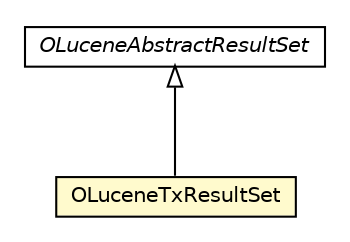 #!/usr/local/bin/dot
#
# Class diagram 
# Generated by UMLGraph version R5_6-24-gf6e263 (http://www.umlgraph.org/)
#

digraph G {
	edge [fontname="Helvetica",fontsize=10,labelfontname="Helvetica",labelfontsize=10];
	node [fontname="Helvetica",fontsize=10,shape=plaintext];
	nodesep=0.25;
	ranksep=0.5;
	// com.orientechnologies.lucene.collections.OLuceneAbstractResultSet
	c2442595 [label=<<table title="com.orientechnologies.lucene.collections.OLuceneAbstractResultSet" border="0" cellborder="1" cellspacing="0" cellpadding="2" port="p" href="./OLuceneAbstractResultSet.html">
		<tr><td><table border="0" cellspacing="0" cellpadding="1">
<tr><td align="center" balign="center"><font face="Helvetica-Oblique"> OLuceneAbstractResultSet </font></td></tr>
		</table></td></tr>
		</table>>, URL="./OLuceneAbstractResultSet.html", fontname="Helvetica", fontcolor="black", fontsize=10.0];
	// com.orientechnologies.lucene.collections.OLuceneTxResultSet
	c2442597 [label=<<table title="com.orientechnologies.lucene.collections.OLuceneTxResultSet" border="0" cellborder="1" cellspacing="0" cellpadding="2" port="p" bgcolor="lemonChiffon" href="./OLuceneTxResultSet.html">
		<tr><td><table border="0" cellspacing="0" cellpadding="1">
<tr><td align="center" balign="center"> OLuceneTxResultSet </td></tr>
		</table></td></tr>
		</table>>, URL="./OLuceneTxResultSet.html", fontname="Helvetica", fontcolor="black", fontsize=10.0];
	//com.orientechnologies.lucene.collections.OLuceneTxResultSet extends com.orientechnologies.lucene.collections.OLuceneAbstractResultSet
	c2442595:p -> c2442597:p [dir=back,arrowtail=empty];
}

